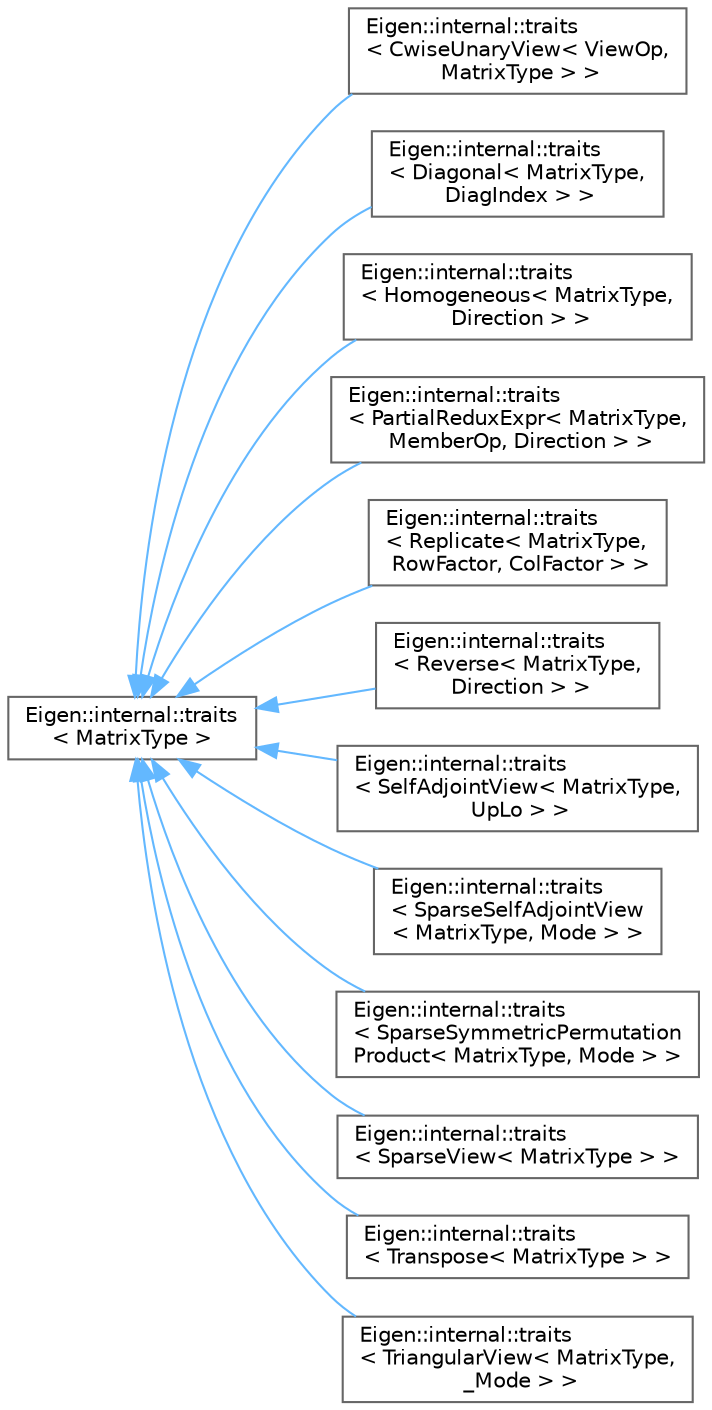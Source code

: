 digraph "Graphical Class Hierarchy"
{
 // LATEX_PDF_SIZE
  bgcolor="transparent";
  edge [fontname=Helvetica,fontsize=10,labelfontname=Helvetica,labelfontsize=10];
  node [fontname=Helvetica,fontsize=10,shape=box,height=0.2,width=0.4];
  rankdir="LR";
  Node0 [id="Node000000",label="Eigen::internal::traits\l\< MatrixType \>",height=0.2,width=0.4,color="grey40", fillcolor="white", style="filled",URL="$structEigen_1_1internal_1_1traits.html",tooltip=" "];
  Node0 -> Node1 [id="edge1060_Node000000_Node000001",dir="back",color="steelblue1",style="solid",tooltip=" "];
  Node1 [id="Node000001",label="Eigen::internal::traits\l\< CwiseUnaryView\< ViewOp,\l MatrixType \> \>",height=0.2,width=0.4,color="grey40", fillcolor="white", style="filled",URL="$structEigen_1_1internal_1_1traits_3_01CwiseUnaryView_3_01ViewOp_00_01MatrixType_01_4_01_4.html",tooltip=" "];
  Node0 -> Node2 [id="edge1061_Node000000_Node000002",dir="back",color="steelblue1",style="solid",tooltip=" "];
  Node2 [id="Node000002",label="Eigen::internal::traits\l\< Diagonal\< MatrixType,\l DiagIndex \> \>",height=0.2,width=0.4,color="grey40", fillcolor="white", style="filled",URL="$structEigen_1_1internal_1_1traits_3_01Diagonal_3_01MatrixType_00_01DiagIndex_01_4_01_4.html",tooltip=" "];
  Node0 -> Node3 [id="edge1062_Node000000_Node000003",dir="back",color="steelblue1",style="solid",tooltip=" "];
  Node3 [id="Node000003",label="Eigen::internal::traits\l\< Homogeneous\< MatrixType,\l Direction \> \>",height=0.2,width=0.4,color="grey40", fillcolor="white", style="filled",URL="$structEigen_1_1internal_1_1traits_3_01Homogeneous_3_01MatrixType_00_01Direction_01_4_01_4.html",tooltip=" "];
  Node0 -> Node4 [id="edge1063_Node000000_Node000004",dir="back",color="steelblue1",style="solid",tooltip=" "];
  Node4 [id="Node000004",label="Eigen::internal::traits\l\< PartialReduxExpr\< MatrixType,\l MemberOp, Direction \> \>",height=0.2,width=0.4,color="grey40", fillcolor="white", style="filled",URL="$structEigen_1_1internal_1_1traits_3_01PartialReduxExpr_3_01MatrixType_00_01MemberOp_00_01Direction_01_4_01_4.html",tooltip=" "];
  Node0 -> Node5 [id="edge1064_Node000000_Node000005",dir="back",color="steelblue1",style="solid",tooltip=" "];
  Node5 [id="Node000005",label="Eigen::internal::traits\l\< Replicate\< MatrixType,\l RowFactor, ColFactor \> \>",height=0.2,width=0.4,color="grey40", fillcolor="white", style="filled",URL="$structEigen_1_1internal_1_1traits_3_01Replicate_3_01MatrixType_00_01RowFactor_00_01ColFactor_01_4_01_4.html",tooltip=" "];
  Node0 -> Node6 [id="edge1065_Node000000_Node000006",dir="back",color="steelblue1",style="solid",tooltip=" "];
  Node6 [id="Node000006",label="Eigen::internal::traits\l\< Reverse\< MatrixType,\l Direction \> \>",height=0.2,width=0.4,color="grey40", fillcolor="white", style="filled",URL="$structEigen_1_1internal_1_1traits_3_01Reverse_3_01MatrixType_00_01Direction_01_4_01_4.html",tooltip=" "];
  Node0 -> Node7 [id="edge1066_Node000000_Node000007",dir="back",color="steelblue1",style="solid",tooltip=" "];
  Node7 [id="Node000007",label="Eigen::internal::traits\l\< SelfAdjointView\< MatrixType,\l UpLo \> \>",height=0.2,width=0.4,color="grey40", fillcolor="white", style="filled",URL="$structEigen_1_1internal_1_1traits_3_01SelfAdjointView_3_01MatrixType_00_01UpLo_01_4_01_4.html",tooltip=" "];
  Node0 -> Node8 [id="edge1067_Node000000_Node000008",dir="back",color="steelblue1",style="solid",tooltip=" "];
  Node8 [id="Node000008",label="Eigen::internal::traits\l\< SparseSelfAdjointView\l\< MatrixType, Mode \> \>",height=0.2,width=0.4,color="grey40", fillcolor="white", style="filled",URL="$structEigen_1_1internal_1_1traits_3_01SparseSelfAdjointView_3_01MatrixType_00_01Mode_01_4_01_4.html",tooltip=" "];
  Node0 -> Node9 [id="edge1068_Node000000_Node000009",dir="back",color="steelblue1",style="solid",tooltip=" "];
  Node9 [id="Node000009",label="Eigen::internal::traits\l\< SparseSymmetricPermutation\lProduct\< MatrixType, Mode \> \>",height=0.2,width=0.4,color="grey40", fillcolor="white", style="filled",URL="$structEigen_1_1internal_1_1traits_3_01SparseSymmetricPermutationProduct_3_01MatrixType_00_01Mode_01_4_01_4.html",tooltip=" "];
  Node0 -> Node10 [id="edge1069_Node000000_Node000010",dir="back",color="steelblue1",style="solid",tooltip=" "];
  Node10 [id="Node000010",label="Eigen::internal::traits\l\< SparseView\< MatrixType \> \>",height=0.2,width=0.4,color="grey40", fillcolor="white", style="filled",URL="$structEigen_1_1internal_1_1traits_3_01SparseView_3_01MatrixType_01_4_01_4.html",tooltip=" "];
  Node0 -> Node11 [id="edge1070_Node000000_Node000011",dir="back",color="steelblue1",style="solid",tooltip=" "];
  Node11 [id="Node000011",label="Eigen::internal::traits\l\< Transpose\< MatrixType \> \>",height=0.2,width=0.4,color="grey40", fillcolor="white", style="filled",URL="$structEigen_1_1internal_1_1traits_3_01Transpose_3_01MatrixType_01_4_01_4.html",tooltip=" "];
  Node0 -> Node12 [id="edge1071_Node000000_Node000012",dir="back",color="steelblue1",style="solid",tooltip=" "];
  Node12 [id="Node000012",label="Eigen::internal::traits\l\< TriangularView\< MatrixType,\l _Mode \> \>",height=0.2,width=0.4,color="grey40", fillcolor="white", style="filled",URL="$structEigen_1_1internal_1_1traits_3_01TriangularView_3_01MatrixType_00_01__Mode_01_4_01_4.html",tooltip=" "];
}
